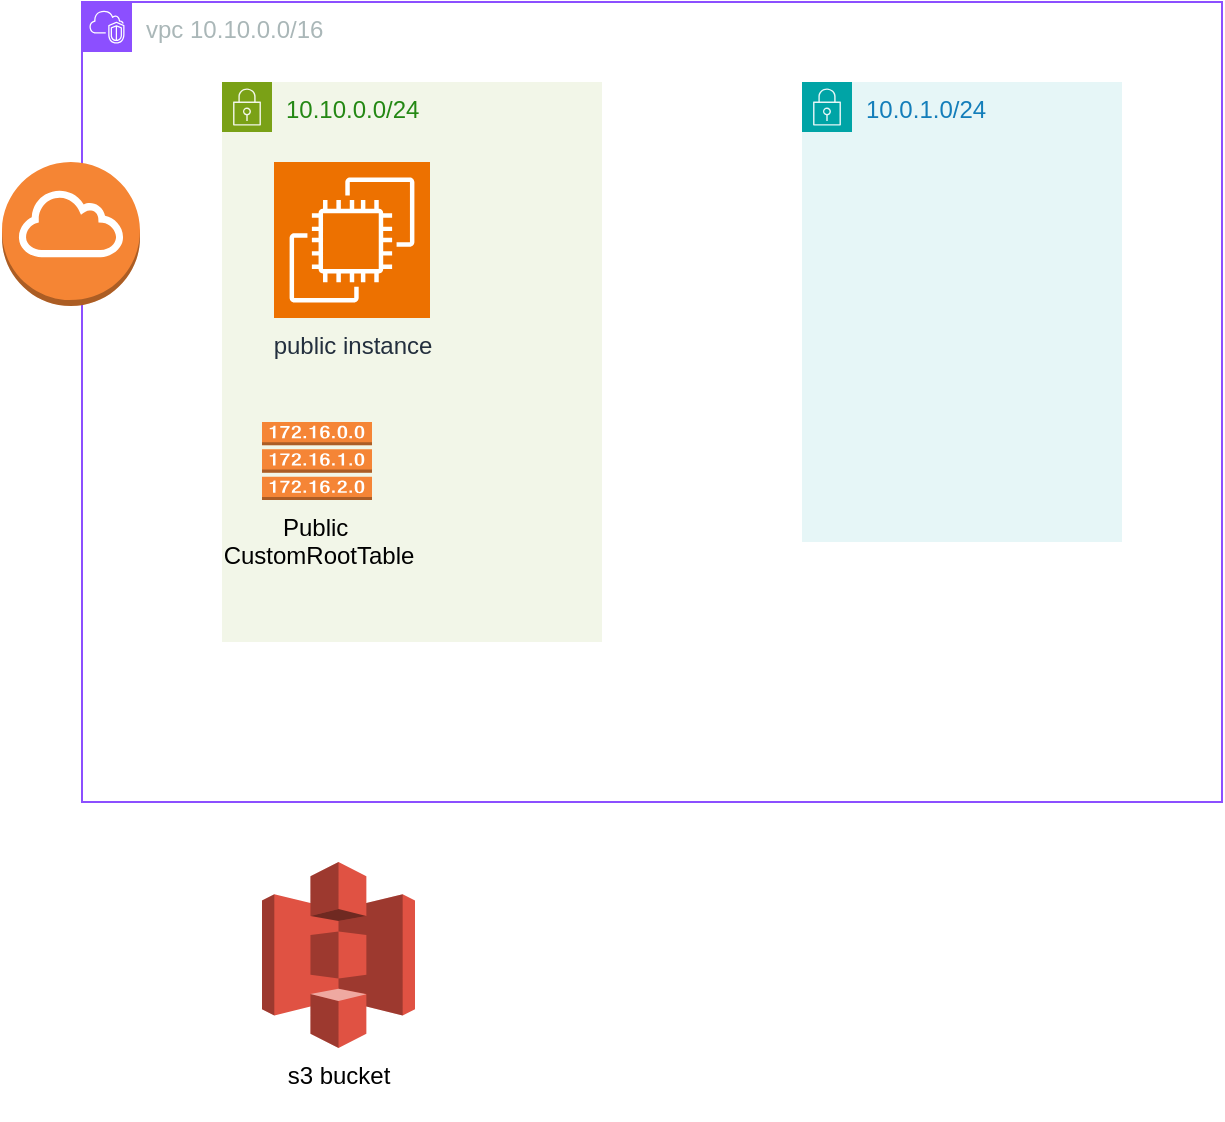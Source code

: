 <mxfile version="24.7.14">
  <diagram name="Página-1" id="WkB4ZzyLB4Vka_nld_Qx">
    <mxGraphModel dx="1050" dy="530" grid="1" gridSize="10" guides="1" tooltips="1" connect="1" arrows="1" fold="1" page="1" pageScale="1" pageWidth="827" pageHeight="1169" math="0" shadow="0">
      <root>
        <mxCell id="0" />
        <mxCell id="1" parent="0" />
        <mxCell id="J7yDcWX9sKHdTTUV67OQ-1" value="vpc 10.10.0.0/16&lt;div&gt;&lt;br&gt;&lt;/div&gt;" style="points=[[0,0],[0.25,0],[0.5,0],[0.75,0],[1,0],[1,0.25],[1,0.5],[1,0.75],[1,1],[0.75,1],[0.5,1],[0.25,1],[0,1],[0,0.75],[0,0.5],[0,0.25]];outlineConnect=0;gradientColor=none;html=1;whiteSpace=wrap;fontSize=12;fontStyle=0;container=1;pointerEvents=0;collapsible=0;recursiveResize=0;shape=mxgraph.aws4.group;grIcon=mxgraph.aws4.group_vpc2;strokeColor=#8C4FFF;fillColor=none;verticalAlign=top;align=left;spacingLeft=30;fontColor=#AAB7B8;dashed=0;" parent="1" vertex="1">
          <mxGeometry x="140" y="70" width="570" height="400" as="geometry" />
        </mxCell>
        <mxCell id="J7yDcWX9sKHdTTUV67OQ-4" value="10.0.1.0/24" style="points=[[0,0],[0.25,0],[0.5,0],[0.75,0],[1,0],[1,0.25],[1,0.5],[1,0.75],[1,1],[0.75,1],[0.5,1],[0.25,1],[0,1],[0,0.75],[0,0.5],[0,0.25]];outlineConnect=0;gradientColor=none;html=1;whiteSpace=wrap;fontSize=12;fontStyle=0;container=1;pointerEvents=0;collapsible=0;recursiveResize=0;shape=mxgraph.aws4.group;grIcon=mxgraph.aws4.group_security_group;grStroke=0;strokeColor=#00A4A6;fillColor=#E6F6F7;verticalAlign=top;align=left;spacingLeft=30;fontColor=#147EBA;dashed=0;" parent="J7yDcWX9sKHdTTUV67OQ-1" vertex="1">
          <mxGeometry x="360" y="40" width="160" height="230" as="geometry" />
        </mxCell>
        <mxCell id="J7yDcWX9sKHdTTUV67OQ-5" value="10.10.0.0/24" style="points=[[0,0],[0.25,0],[0.5,0],[0.75,0],[1,0],[1,0.25],[1,0.5],[1,0.75],[1,1],[0.75,1],[0.5,1],[0.25,1],[0,1],[0,0.75],[0,0.5],[0,0.25]];outlineConnect=0;gradientColor=none;html=1;whiteSpace=wrap;fontSize=12;fontStyle=0;container=1;pointerEvents=0;collapsible=0;recursiveResize=0;shape=mxgraph.aws4.group;grIcon=mxgraph.aws4.group_security_group;grStroke=0;strokeColor=#7AA116;fillColor=#F2F6E8;verticalAlign=top;align=left;spacingLeft=30;fontColor=#248814;dashed=0;" parent="J7yDcWX9sKHdTTUV67OQ-1" vertex="1">
          <mxGeometry x="70" y="40" width="190" height="280" as="geometry" />
        </mxCell>
        <mxCell id="J7yDcWX9sKHdTTUV67OQ-6" value="public instance" style="sketch=0;points=[[0,0,0],[0.25,0,0],[0.5,0,0],[0.75,0,0],[1,0,0],[0,1,0],[0.25,1,0],[0.5,1,0],[0.75,1,0],[1,1,0],[0,0.25,0],[0,0.5,0],[0,0.75,0],[1,0.25,0],[1,0.5,0],[1,0.75,0]];outlineConnect=0;fontColor=#232F3E;fillColor=#ED7100;strokeColor=#ffffff;dashed=0;verticalLabelPosition=bottom;verticalAlign=top;align=center;html=1;fontSize=12;fontStyle=0;aspect=fixed;shape=mxgraph.aws4.resourceIcon;resIcon=mxgraph.aws4.ec2;" parent="J7yDcWX9sKHdTTUV67OQ-5" vertex="1">
          <mxGeometry x="26" y="40" width="78" height="78" as="geometry" />
        </mxCell>
        <mxCell id="rV9oZtho7sBeko0ySMrD-2" value="Public&amp;nbsp;&lt;div&gt;CustomRootTable&lt;/div&gt;" style="outlineConnect=0;dashed=0;verticalLabelPosition=bottom;verticalAlign=top;align=center;html=1;shape=mxgraph.aws3.route_table;fillColor=#F58536;gradientColor=none;" parent="J7yDcWX9sKHdTTUV67OQ-5" vertex="1">
          <mxGeometry x="20" y="170" width="55" height="39" as="geometry" />
        </mxCell>
        <mxCell id="rV9oZtho7sBeko0ySMrD-1" value="" style="outlineConnect=0;dashed=0;verticalLabelPosition=bottom;verticalAlign=top;align=center;html=1;shape=mxgraph.aws3.internet_gateway;fillColor=#F58534;gradientColor=none;" parent="J7yDcWX9sKHdTTUV67OQ-1" vertex="1">
          <mxGeometry x="-40" y="80" width="69" height="72" as="geometry" />
        </mxCell>
        <mxCell id="xfzdttlxlIBkew2uVDgH-1" value="s3 bucket&lt;div&gt;&lt;br&gt;&lt;/div&gt;" style="outlineConnect=0;dashed=0;verticalLabelPosition=bottom;verticalAlign=top;align=center;html=1;shape=mxgraph.aws3.s3;fillColor=#E05243;gradientColor=none;" vertex="1" parent="1">
          <mxGeometry x="230" y="500" width="76.5" height="93" as="geometry" />
        </mxCell>
      </root>
    </mxGraphModel>
  </diagram>
</mxfile>
